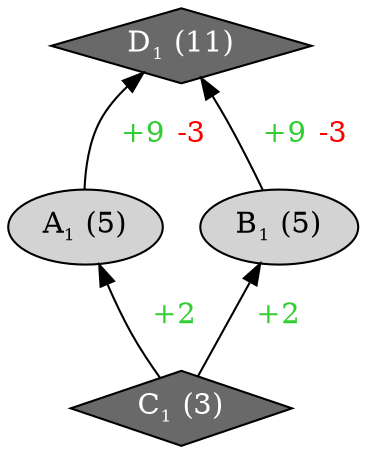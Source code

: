 digraph "CMIAUTOMATON"{
rankdir="BT"
1 [label=<A<sub><font point-size="10">1</font></sub> (5)>, style="filled", fillcolor="lightgray"]
2 [label=<B<sub><font point-size="10">1</font></sub> (5)>, style="filled", fillcolor="lightgray"]
3 [label=<C<sub><font point-size="10">1</font></sub> (3)>, style="filled", shape="diamond", fillcolor="dimgray", fontcolor="white"]
4 [label=<D<sub><font point-size="10">1</font></sub> (11)>, style="filled", shape="diamond", fillcolor="dimgray", fontcolor="white"]
1 -> 4 [label=<  <font color="limegreen">+9</font> <font color="red">-3</font>  >]
2 -> 4 [label=<  <font color="limegreen">+9</font> <font color="red">-3</font>  >]
3 -> 1 [label=<  <font color="limegreen">+2</font>  >]
3 -> 2 [label=<  <font color="limegreen">+2</font>  >]
}

